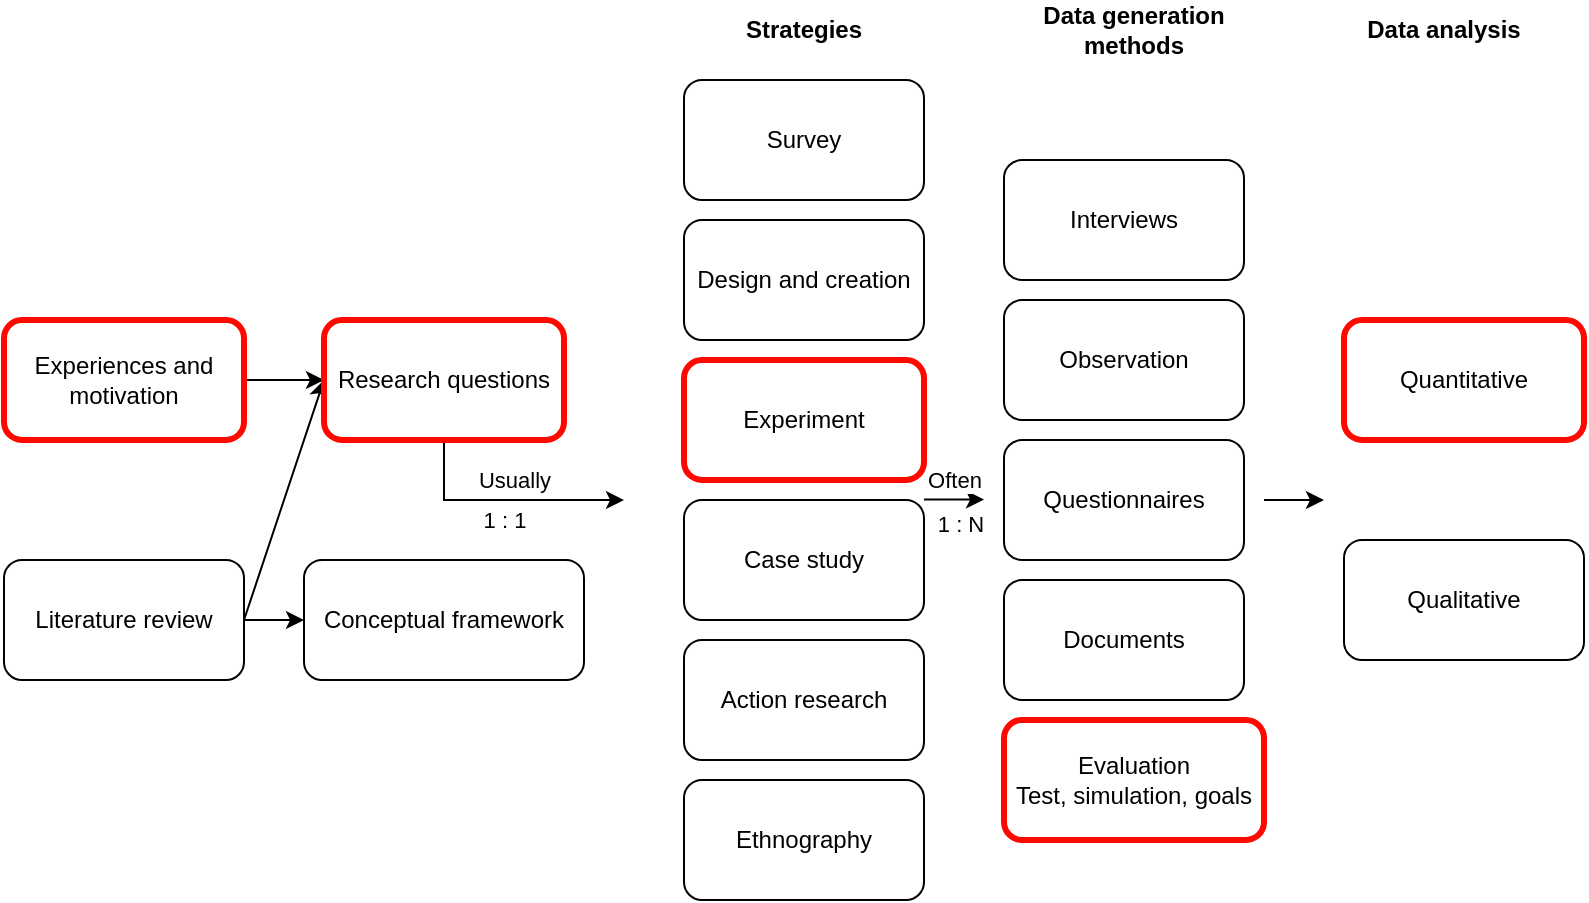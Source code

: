 <mxfile version="24.4.0" type="device">
  <diagram name="Page-1" id="5nk1KC-w6LJlSduvSUf0">
    <mxGraphModel dx="1195" dy="697" grid="1" gridSize="10" guides="1" tooltips="1" connect="1" arrows="1" fold="1" page="1" pageScale="1" pageWidth="850" pageHeight="1100" math="0" shadow="0">
      <root>
        <mxCell id="0" />
        <mxCell id="1" parent="0" />
        <mxCell id="7t3XVJ5KzEKxw_6_Rvpy-5" style="edgeStyle=orthogonalEdgeStyle;rounded=0;orthogonalLoop=1;jettySize=auto;html=1;" edge="1" parent="1" source="7t3XVJ5KzEKxw_6_Rvpy-1" target="7t3XVJ5KzEKxw_6_Rvpy-3">
          <mxGeometry relative="1" as="geometry" />
        </mxCell>
        <mxCell id="7t3XVJ5KzEKxw_6_Rvpy-1" value="Experiences and motivation" style="rounded=1;whiteSpace=wrap;html=1;strokeColor=#FF0800;strokeWidth=3;" vertex="1" parent="1">
          <mxGeometry x="20" y="170" width="120" height="60" as="geometry" />
        </mxCell>
        <mxCell id="7t3XVJ5KzEKxw_6_Rvpy-24" style="rounded=0;orthogonalLoop=1;jettySize=auto;html=1;entryX=0;entryY=0.5;entryDx=0;entryDy=0;exitX=1;exitY=0.5;exitDx=0;exitDy=0;" edge="1" parent="1" source="7t3XVJ5KzEKxw_6_Rvpy-2" target="7t3XVJ5KzEKxw_6_Rvpy-3">
          <mxGeometry relative="1" as="geometry" />
        </mxCell>
        <mxCell id="7t3XVJ5KzEKxw_6_Rvpy-25" style="edgeStyle=orthogonalEdgeStyle;rounded=0;orthogonalLoop=1;jettySize=auto;html=1;" edge="1" parent="1" source="7t3XVJ5KzEKxw_6_Rvpy-2" target="7t3XVJ5KzEKxw_6_Rvpy-4">
          <mxGeometry relative="1" as="geometry" />
        </mxCell>
        <mxCell id="7t3XVJ5KzEKxw_6_Rvpy-2" value="Literature review" style="rounded=1;whiteSpace=wrap;html=1;" vertex="1" parent="1">
          <mxGeometry x="20" y="290" width="120" height="60" as="geometry" />
        </mxCell>
        <mxCell id="7t3XVJ5KzEKxw_6_Rvpy-26" style="edgeStyle=orthogonalEdgeStyle;rounded=0;orthogonalLoop=1;jettySize=auto;html=1;" edge="1" parent="1" source="7t3XVJ5KzEKxw_6_Rvpy-3">
          <mxGeometry relative="1" as="geometry">
            <mxPoint x="330" y="260" as="targetPoint" />
            <Array as="points">
              <mxPoint x="240" y="260" />
            </Array>
          </mxGeometry>
        </mxCell>
        <mxCell id="7t3XVJ5KzEKxw_6_Rvpy-27" value="Usually" style="edgeLabel;html=1;align=center;verticalAlign=middle;resizable=0;points=[];" vertex="1" connectable="0" parent="7t3XVJ5KzEKxw_6_Rvpy-26">
          <mxGeometry x="0.077" y="-2" relative="1" as="geometry">
            <mxPoint y="-12" as="offset" />
          </mxGeometry>
        </mxCell>
        <mxCell id="7t3XVJ5KzEKxw_6_Rvpy-28" value="1 : 1" style="edgeLabel;html=1;align=center;verticalAlign=middle;resizable=0;points=[];" vertex="1" connectable="0" parent="7t3XVJ5KzEKxw_6_Rvpy-26">
          <mxGeometry x="-0.018" y="2" relative="1" as="geometry">
            <mxPoint x="1" y="12" as="offset" />
          </mxGeometry>
        </mxCell>
        <mxCell id="7t3XVJ5KzEKxw_6_Rvpy-3" value="Research questions" style="rounded=1;whiteSpace=wrap;html=1;strokeColor=#FF0800;strokeWidth=3;" vertex="1" parent="1">
          <mxGeometry x="180" y="170" width="120" height="60" as="geometry" />
        </mxCell>
        <mxCell id="7t3XVJ5KzEKxw_6_Rvpy-4" value="Conceptual framework" style="rounded=1;whiteSpace=wrap;html=1;" vertex="1" parent="1">
          <mxGeometry x="170" y="290" width="140" height="60" as="geometry" />
        </mxCell>
        <mxCell id="7t3XVJ5KzEKxw_6_Rvpy-10" value="Survey" style="rounded=1;whiteSpace=wrap;html=1;" vertex="1" parent="1">
          <mxGeometry x="360" y="50" width="120" height="60" as="geometry" />
        </mxCell>
        <mxCell id="7t3XVJ5KzEKxw_6_Rvpy-11" value="Design and creation" style="rounded=1;whiteSpace=wrap;html=1;" vertex="1" parent="1">
          <mxGeometry x="360" y="120" width="120" height="60" as="geometry" />
        </mxCell>
        <mxCell id="7t3XVJ5KzEKxw_6_Rvpy-12" value="Experiment" style="rounded=1;whiteSpace=wrap;html=1;strokeColor=#FF0800;strokeWidth=3;" vertex="1" parent="1">
          <mxGeometry x="360" y="190" width="120" height="60" as="geometry" />
        </mxCell>
        <mxCell id="7t3XVJ5KzEKxw_6_Rvpy-13" value="Case study" style="rounded=1;whiteSpace=wrap;html=1;" vertex="1" parent="1">
          <mxGeometry x="360" y="260" width="120" height="60" as="geometry" />
        </mxCell>
        <mxCell id="7t3XVJ5KzEKxw_6_Rvpy-14" value="Action research" style="rounded=1;whiteSpace=wrap;html=1;" vertex="1" parent="1">
          <mxGeometry x="360" y="330" width="120" height="60" as="geometry" />
        </mxCell>
        <mxCell id="7t3XVJ5KzEKxw_6_Rvpy-15" value="Ethnography" style="rounded=1;whiteSpace=wrap;html=1;" vertex="1" parent="1">
          <mxGeometry x="360" y="400" width="120" height="60" as="geometry" />
        </mxCell>
        <mxCell id="7t3XVJ5KzEKxw_6_Rvpy-16" value="Interviews" style="rounded=1;whiteSpace=wrap;html=1;" vertex="1" parent="1">
          <mxGeometry x="520" y="90" width="120" height="60" as="geometry" />
        </mxCell>
        <mxCell id="7t3XVJ5KzEKxw_6_Rvpy-17" value="Observation" style="rounded=1;whiteSpace=wrap;html=1;" vertex="1" parent="1">
          <mxGeometry x="520" y="160" width="120" height="60" as="geometry" />
        </mxCell>
        <mxCell id="7t3XVJ5KzEKxw_6_Rvpy-18" value="Questionnaires" style="rounded=1;whiteSpace=wrap;html=1;" vertex="1" parent="1">
          <mxGeometry x="520" y="230" width="120" height="60" as="geometry" />
        </mxCell>
        <mxCell id="7t3XVJ5KzEKxw_6_Rvpy-19" value="Documents" style="rounded=1;whiteSpace=wrap;html=1;" vertex="1" parent="1">
          <mxGeometry x="520" y="300" width="120" height="60" as="geometry" />
        </mxCell>
        <mxCell id="7t3XVJ5KzEKxw_6_Rvpy-20" value="Evaluation&lt;div&gt;Test, simulation, goals&lt;/div&gt;" style="rounded=1;whiteSpace=wrap;html=1;strokeColor=#FF0800;strokeWidth=3;" vertex="1" parent="1">
          <mxGeometry x="520" y="370" width="130" height="60" as="geometry" />
        </mxCell>
        <mxCell id="7t3XVJ5KzEKxw_6_Rvpy-21" value="Quantitative" style="rounded=1;whiteSpace=wrap;html=1;strokeColor=#FF0800;strokeWidth=3;" vertex="1" parent="1">
          <mxGeometry x="690" y="170" width="120" height="60" as="geometry" />
        </mxCell>
        <mxCell id="7t3XVJ5KzEKxw_6_Rvpy-22" value="Qualitative" style="rounded=1;whiteSpace=wrap;html=1;" vertex="1" parent="1">
          <mxGeometry x="690" y="280" width="120" height="60" as="geometry" />
        </mxCell>
        <mxCell id="7t3XVJ5KzEKxw_6_Rvpy-29" value="" style="endArrow=classic;html=1;rounded=0;" edge="1" parent="1">
          <mxGeometry width="50" height="50" relative="1" as="geometry">
            <mxPoint x="480" y="259.8" as="sourcePoint" />
            <mxPoint x="510" y="259.8" as="targetPoint" />
          </mxGeometry>
        </mxCell>
        <mxCell id="7t3XVJ5KzEKxw_6_Rvpy-30" value="Often" style="edgeLabel;html=1;align=center;verticalAlign=middle;resizable=0;points=[];" vertex="1" connectable="0" parent="7t3XVJ5KzEKxw_6_Rvpy-29">
          <mxGeometry x="0.013" y="1" relative="1" as="geometry">
            <mxPoint y="-9" as="offset" />
          </mxGeometry>
        </mxCell>
        <mxCell id="7t3XVJ5KzEKxw_6_Rvpy-31" value="" style="endArrow=classic;html=1;rounded=0;" edge="1" parent="1">
          <mxGeometry width="50" height="50" relative="1" as="geometry">
            <mxPoint x="650" y="260" as="sourcePoint" />
            <mxPoint x="680" y="260" as="targetPoint" />
          </mxGeometry>
        </mxCell>
        <mxCell id="7t3XVJ5KzEKxw_6_Rvpy-33" value="1 : N" style="edgeLabel;html=1;align=center;verticalAlign=middle;resizable=0;points=[];" vertex="1" connectable="0" parent="1">
          <mxGeometry x="289.997" y="270.0" as="geometry">
            <mxPoint x="208" y="2" as="offset" />
          </mxGeometry>
        </mxCell>
        <mxCell id="7t3XVJ5KzEKxw_6_Rvpy-36" value="&lt;b&gt;Strategies&lt;/b&gt;" style="text;html=1;align=center;verticalAlign=middle;whiteSpace=wrap;rounded=0;" vertex="1" parent="1">
          <mxGeometry x="390" y="10" width="60" height="30" as="geometry" />
        </mxCell>
        <mxCell id="7t3XVJ5KzEKxw_6_Rvpy-37" value="&lt;b&gt;Data generation methods&lt;/b&gt;" style="text;html=1;align=center;verticalAlign=middle;whiteSpace=wrap;rounded=0;" vertex="1" parent="1">
          <mxGeometry x="535" y="10" width="100" height="30" as="geometry" />
        </mxCell>
        <mxCell id="7t3XVJ5KzEKxw_6_Rvpy-38" value="&lt;b&gt;Data analysis&lt;/b&gt;" style="text;html=1;align=center;verticalAlign=middle;whiteSpace=wrap;rounded=0;" vertex="1" parent="1">
          <mxGeometry x="690" y="10" width="100" height="30" as="geometry" />
        </mxCell>
      </root>
    </mxGraphModel>
  </diagram>
</mxfile>
